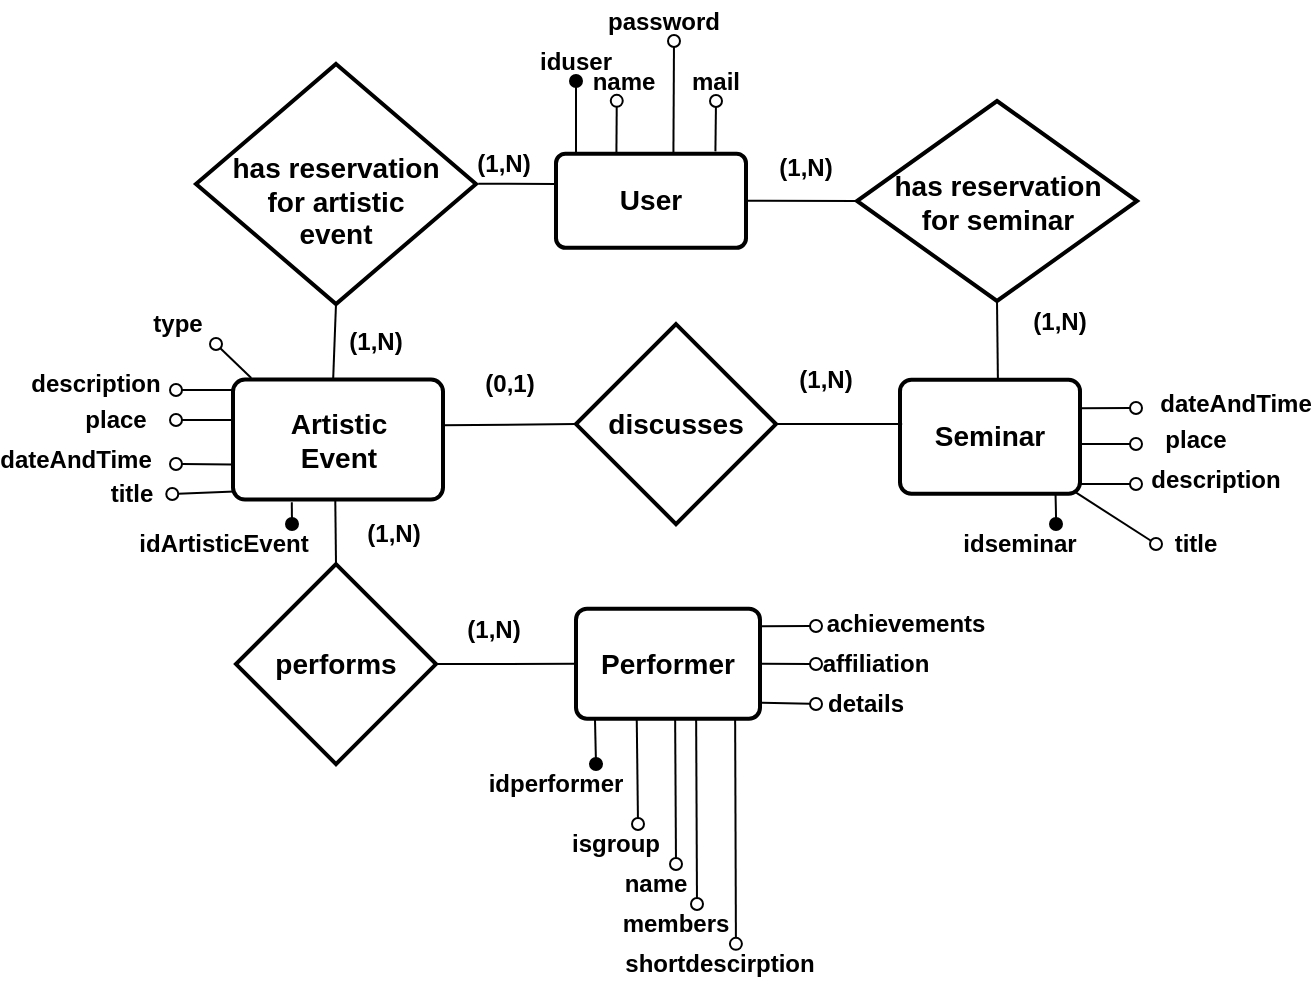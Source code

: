 <mxfile version="10.9.5" type="device"><diagram id="QF-k7yHRktK3dGeC0dcn" name="Page-1"><mxGraphModel dx="1233" dy="719" grid="1" gridSize="10" guides="1" tooltips="1" connect="1" arrows="1" fold="1" page="1" pageScale="1" pageWidth="827" pageHeight="1169" math="0" shadow="0"><root><mxCell id="0"/><mxCell id="1" parent="0"/><mxCell id="Fk_Cj8yxdvvLpKUwEh8Q-3" value="&lt;b&gt;Artistic&lt;br&gt;Event&lt;/b&gt;" style="strokeWidth=2;rounded=1;arcSize=10;whiteSpace=wrap;html=1;align=center;fontSize=14;" vertex="1" parent="1"><mxGeometry x="188.5" y="477.798" width="105" height="60" as="geometry"/></mxCell><mxCell id="Fk_Cj8yxdvvLpKUwEh8Q-4" value="&lt;b&gt;Seminar&lt;br&gt;&lt;/b&gt;" style="strokeWidth=2;rounded=1;arcSize=10;whiteSpace=wrap;html=1;align=center;fontSize=14;" vertex="1" parent="1"><mxGeometry x="522" y="477.866" width="90" height="57" as="geometry"/></mxCell><mxCell id="Fk_Cj8yxdvvLpKUwEh8Q-5" value="&lt;b&gt;Performer&lt;br&gt;&lt;/b&gt;" style="strokeWidth=2;rounded=1;arcSize=10;whiteSpace=wrap;html=1;align=center;fontSize=14;" vertex="1" parent="1"><mxGeometry x="360" y="592.366" width="92" height="55" as="geometry"/></mxCell><mxCell id="Fk_Cj8yxdvvLpKUwEh8Q-8" value="&lt;b&gt;User&lt;br&gt;&lt;/b&gt;" style="strokeWidth=2;rounded=1;arcSize=10;whiteSpace=wrap;html=1;align=center;fontSize=14;" vertex="1" parent="1"><mxGeometry x="350" y="364.866" width="95" height="47" as="geometry"/></mxCell><mxCell id="Fk_Cj8yxdvvLpKUwEh8Q-9" value="&lt;b&gt;performs&lt;br&gt;&lt;/b&gt;" style="shape=rhombus;strokeWidth=2;fontSize=17;perimeter=rhombusPerimeter;whiteSpace=wrap;html=1;align=center;fontSize=14;" vertex="1" parent="1"><mxGeometry x="190" y="570.037" width="100" height="100" as="geometry"/></mxCell><mxCell id="Fk_Cj8yxdvvLpKUwEh8Q-10" value="&lt;b&gt;&lt;br&gt;has reservation&lt;br&gt;for artistic&lt;br&gt;event&lt;br&gt;&lt;/b&gt;" style="shape=rhombus;strokeWidth=2;fontSize=17;perimeter=rhombusPerimeter;whiteSpace=wrap;html=1;align=center;fontSize=14;" vertex="1" parent="1"><mxGeometry x="170" y="320" width="140" height="120" as="geometry"/></mxCell><mxCell id="Fk_Cj8yxdvvLpKUwEh8Q-12" value="&lt;b&gt;has reservation&lt;br&gt;for seminar&lt;br&gt;&lt;/b&gt;" style="shape=rhombus;strokeWidth=2;fontSize=17;perimeter=rhombusPerimeter;whiteSpace=wrap;html=1;align=center;fontSize=14;" vertex="1" parent="1"><mxGeometry x="500.5" y="338.5" width="140" height="100" as="geometry"/></mxCell><mxCell id="Fk_Cj8yxdvvLpKUwEh8Q-14" value="" style="endArrow=none;html=1;exitX=0.188;exitY=0.989;exitDx=0;exitDy=0;exitPerimeter=0;entryX=-0.002;entryY=0.322;entryDx=0;entryDy=0;entryPerimeter=0;" edge="1" parent="1" source="Fk_Cj8yxdvvLpKUwEh8Q-91" target="Fk_Cj8yxdvvLpKUwEh8Q-8"><mxGeometry width="50" height="50" relative="1" as="geometry"><mxPoint x="278.529" y="388.265" as="sourcePoint"/><mxPoint x="350" y="382" as="targetPoint"/></mxGeometry></mxCell><mxCell id="Fk_Cj8yxdvvLpKUwEh8Q-15" value="" style="endArrow=none;html=1;exitX=1;exitY=0.5;exitDx=0;exitDy=0;" edge="1" parent="1" source="Fk_Cj8yxdvvLpKUwEh8Q-8"><mxGeometry width="50" height="50" relative="1" as="geometry"><mxPoint x="450" y="398.5" as="sourcePoint"/><mxPoint x="500" y="388.5" as="targetPoint"/></mxGeometry></mxCell><mxCell id="Fk_Cj8yxdvvLpKUwEh8Q-17" value="" style="endArrow=none;html=1;entryX=0.5;entryY=1;entryDx=0;entryDy=0;exitX=0.477;exitY=-0.005;exitDx=0;exitDy=0;exitPerimeter=0;" edge="1" parent="1" source="Fk_Cj8yxdvvLpKUwEh8Q-3" target="Fk_Cj8yxdvvLpKUwEh8Q-10"><mxGeometry width="50" height="50" relative="1" as="geometry"><mxPoint x="239" y="470" as="sourcePoint"/><mxPoint x="290" y="440" as="targetPoint"/></mxGeometry></mxCell><mxCell id="Fk_Cj8yxdvvLpKUwEh8Q-18" value="" style="endArrow=none;html=1;entryX=0.544;entryY=0.011;entryDx=0;entryDy=0;entryPerimeter=0;exitX=0.5;exitY=1;exitDx=0;exitDy=0;" edge="1" parent="1" source="Fk_Cj8yxdvvLpKUwEh8Q-12" target="Fk_Cj8yxdvvLpKUwEh8Q-4"><mxGeometry width="50" height="50" relative="1" as="geometry"><mxPoint x="567" y="439" as="sourcePoint"/><mxPoint x="567" y="470" as="targetPoint"/></mxGeometry></mxCell><mxCell id="Fk_Cj8yxdvvLpKUwEh8Q-19" value="" style="endArrow=none;html=1;exitX=0.5;exitY=0;exitDx=0;exitDy=0;entryX=0.487;entryY=0.992;entryDx=0;entryDy=0;entryPerimeter=0;" edge="1" parent="1" source="Fk_Cj8yxdvvLpKUwEh8Q-9" target="Fk_Cj8yxdvvLpKUwEh8Q-3"><mxGeometry width="50" height="50" relative="1" as="geometry"><mxPoint x="180" y="660" as="sourcePoint"/><mxPoint x="241" y="538" as="targetPoint"/></mxGeometry></mxCell><mxCell id="Fk_Cj8yxdvvLpKUwEh8Q-22" value="" style="endArrow=none;html=1;exitX=1;exitY=0.5;exitDx=0;exitDy=0;entryX=0;entryY=0.5;entryDx=0;entryDy=0;" edge="1" parent="1" source="Fk_Cj8yxdvvLpKUwEh8Q-9" target="Fk_Cj8yxdvvLpKUwEh8Q-5"><mxGeometry width="50" height="50" relative="1" as="geometry"><mxPoint x="320" y="690" as="sourcePoint"/><mxPoint x="370" y="640" as="targetPoint"/></mxGeometry></mxCell><mxCell id="Fk_Cj8yxdvvLpKUwEh8Q-24" value="" style="endArrow=oval;html=1;endFill=1;" edge="1" parent="1"><mxGeometry width="50" height="50" relative="1" as="geometry"><mxPoint x="360" y="364.5" as="sourcePoint"/><mxPoint x="360" y="328.5" as="targetPoint"/></mxGeometry></mxCell><mxCell id="Fk_Cj8yxdvvLpKUwEh8Q-26" value="iduser" style="text;html=1;strokeColor=none;fillColor=none;align=center;verticalAlign=middle;whiteSpace=wrap;rounded=0;fontStyle=1" vertex="1" parent="1"><mxGeometry x="340" y="308.5" width="40" height="20" as="geometry"/></mxCell><mxCell id="Fk_Cj8yxdvvLpKUwEh8Q-27" value="" style="endArrow=oval;html=1;endFill=0;entryX=0.422;entryY=0.996;entryDx=0;entryDy=0;entryPerimeter=0;exitX=0.318;exitY=-0.004;exitDx=0;exitDy=0;exitPerimeter=0;" edge="1" parent="1" source="Fk_Cj8yxdvvLpKUwEh8Q-8" target="Fk_Cj8yxdvvLpKUwEh8Q-28"><mxGeometry width="50" height="50" relative="1" as="geometry"><mxPoint x="389" y="365" as="sourcePoint"/><mxPoint x="389" y="348.5" as="targetPoint"/></mxGeometry></mxCell><mxCell id="Fk_Cj8yxdvvLpKUwEh8Q-28" value="name" style="text;html=1;strokeColor=none;fillColor=none;align=center;verticalAlign=middle;whiteSpace=wrap;rounded=0;fontStyle=1" vertex="1" parent="1"><mxGeometry x="363.5" y="318.5" width="40" height="20" as="geometry"/></mxCell><mxCell id="Fk_Cj8yxdvvLpKUwEh8Q-29" value="" style="endArrow=oval;html=1;endFill=0;exitX=0.618;exitY=-0.003;exitDx=0;exitDy=0;exitPerimeter=0;" edge="1" parent="1" source="Fk_Cj8yxdvvLpKUwEh8Q-8"><mxGeometry width="50" height="50" relative="1" as="geometry"><mxPoint x="390.333" y="374.833" as="sourcePoint"/><mxPoint x="409" y="308.5" as="targetPoint"/></mxGeometry></mxCell><mxCell id="Fk_Cj8yxdvvLpKUwEh8Q-30" value="password" style="text;html=1;strokeColor=none;fillColor=none;align=center;verticalAlign=middle;whiteSpace=wrap;rounded=0;fontStyle=1" vertex="1" parent="1"><mxGeometry x="383.5" y="288.5" width="40" height="20" as="geometry"/></mxCell><mxCell id="Fk_Cj8yxdvvLpKUwEh8Q-33" value="" style="endArrow=oval;html=1;endFill=0;exitX=0.839;exitY=-0.025;exitDx=0;exitDy=0;exitPerimeter=0;" edge="1" parent="1" source="Fk_Cj8yxdvvLpKUwEh8Q-8"><mxGeometry width="50" height="50" relative="1" as="geometry"><mxPoint x="430" y="358.5" as="sourcePoint"/><mxPoint x="430" y="338.5" as="targetPoint"/></mxGeometry></mxCell><mxCell id="Fk_Cj8yxdvvLpKUwEh8Q-34" value="mail" style="text;html=1;strokeColor=none;fillColor=none;align=center;verticalAlign=middle;whiteSpace=wrap;rounded=0;fontStyle=1" vertex="1" parent="1"><mxGeometry x="410" y="318.5" width="40" height="20" as="geometry"/></mxCell><mxCell id="Fk_Cj8yxdvvLpKUwEh8Q-35" value="&lt;b&gt;discusses&lt;br&gt;&lt;/b&gt;" style="shape=rhombus;strokeWidth=2;fontSize=17;perimeter=rhombusPerimeter;whiteSpace=wrap;html=1;align=center;fontSize=14;" vertex="1" parent="1"><mxGeometry x="360" y="450.037" width="100" height="100" as="geometry"/></mxCell><mxCell id="Fk_Cj8yxdvvLpKUwEh8Q-36" value="" style="endArrow=none;html=1;exitX=0.991;exitY=0.381;exitDx=0;exitDy=0;exitPerimeter=0;" edge="1" parent="1" source="Fk_Cj8yxdvvLpKUwEh8Q-3"><mxGeometry width="50" height="50" relative="1" as="geometry"><mxPoint x="320" y="560" as="sourcePoint"/><mxPoint x="360" y="500" as="targetPoint"/></mxGeometry></mxCell><mxCell id="Fk_Cj8yxdvvLpKUwEh8Q-37" value="" style="endArrow=none;html=1;exitX=1;exitY=0.5;exitDx=0;exitDy=0;entryX=0.012;entryY=0.388;entryDx=0;entryDy=0;entryPerimeter=0;" edge="1" parent="1" source="Fk_Cj8yxdvvLpKUwEh8Q-35" target="Fk_Cj8yxdvvLpKUwEh8Q-4"><mxGeometry width="50" height="50" relative="1" as="geometry"><mxPoint x="460.167" y="500.667" as="sourcePoint"/><mxPoint x="520" y="500" as="targetPoint"/></mxGeometry></mxCell><mxCell id="Fk_Cj8yxdvvLpKUwEh8Q-38" value="" style="endArrow=oval;html=1;endFill=1;exitX=0.103;exitY=0.99;exitDx=0;exitDy=0;exitPerimeter=0;" edge="1" parent="1" source="Fk_Cj8yxdvvLpKUwEh8Q-5"><mxGeometry width="50" height="50" relative="1" as="geometry"><mxPoint x="380" y="696.478" as="sourcePoint"/><mxPoint x="370" y="670" as="targetPoint"/><Array as="points"><mxPoint x="370" y="647"/></Array></mxGeometry></mxCell><mxCell id="Fk_Cj8yxdvvLpKUwEh8Q-39" value="idperformer" style="text;html=1;strokeColor=none;fillColor=none;align=center;verticalAlign=middle;whiteSpace=wrap;rounded=0;fontStyle=1" vertex="1" parent="1"><mxGeometry x="330" y="670" width="40" height="20" as="geometry"/></mxCell><mxCell id="Fk_Cj8yxdvvLpKUwEh8Q-40" value="" style="endArrow=oval;html=1;endFill=0;exitX=0.33;exitY=0.985;exitDx=0;exitDy=0;exitPerimeter=0;" edge="1" parent="1" source="Fk_Cj8yxdvvLpKUwEh8Q-5"><mxGeometry width="50" height="50" relative="1" as="geometry"><mxPoint x="391" y="650" as="sourcePoint"/><mxPoint x="391" y="700" as="targetPoint"/></mxGeometry></mxCell><mxCell id="Fk_Cj8yxdvvLpKUwEh8Q-41" value="isgroup" style="text;html=1;strokeColor=none;fillColor=none;align=center;verticalAlign=middle;whiteSpace=wrap;rounded=0;fontStyle=1" vertex="1" parent="1"><mxGeometry x="360" y="700" width="40" height="20" as="geometry"/></mxCell><mxCell id="Fk_Cj8yxdvvLpKUwEh8Q-42" value="" style="endArrow=oval;html=1;endFill=0;exitX=0.33;exitY=0.985;exitDx=0;exitDy=0;exitPerimeter=0;" edge="1" parent="1"><mxGeometry width="50" height="50" relative="1" as="geometry"><mxPoint x="409.571" y="647.214" as="sourcePoint"/><mxPoint x="410" y="720" as="targetPoint"/></mxGeometry></mxCell><mxCell id="Fk_Cj8yxdvvLpKUwEh8Q-43" value="name" style="text;html=1;strokeColor=none;fillColor=none;align=center;verticalAlign=middle;whiteSpace=wrap;rounded=0;fontStyle=1" vertex="1" parent="1"><mxGeometry x="380" y="720" width="40" height="20" as="geometry"/></mxCell><mxCell id="Fk_Cj8yxdvvLpKUwEh8Q-45" value="" style="endArrow=oval;html=1;endFill=0;exitX=0.33;exitY=0.985;exitDx=0;exitDy=0;exitPerimeter=0;" edge="1" parent="1"><mxGeometry width="50" height="50" relative="1" as="geometry"><mxPoint x="420.071" y="647.214" as="sourcePoint"/><mxPoint x="420.5" y="740" as="targetPoint"/></mxGeometry></mxCell><mxCell id="Fk_Cj8yxdvvLpKUwEh8Q-46" value="members" style="text;html=1;strokeColor=none;fillColor=none;align=center;verticalAlign=middle;whiteSpace=wrap;rounded=0;fontStyle=1" vertex="1" parent="1"><mxGeometry x="390" y="740" width="40" height="20" as="geometry"/></mxCell><mxCell id="Fk_Cj8yxdvvLpKUwEh8Q-47" value="" style="endArrow=oval;html=1;endFill=0;exitX=0.33;exitY=0.985;exitDx=0;exitDy=0;exitPerimeter=0;entryX=0.699;entryY=-0.004;entryDx=0;entryDy=0;entryPerimeter=0;" edge="1" parent="1" target="Fk_Cj8yxdvvLpKUwEh8Q-48"><mxGeometry width="50" height="50" relative="1" as="geometry"><mxPoint x="439.571" y="647.214" as="sourcePoint"/><mxPoint x="441" y="670" as="targetPoint"/></mxGeometry></mxCell><mxCell id="Fk_Cj8yxdvvLpKUwEh8Q-48" value="shortdescirption" style="text;html=1;strokeColor=none;fillColor=none;align=center;verticalAlign=middle;whiteSpace=wrap;rounded=0;fontStyle=1" vertex="1" parent="1"><mxGeometry x="412" y="760" width="40" height="20" as="geometry"/></mxCell><mxCell id="Fk_Cj8yxdvvLpKUwEh8Q-49" value="" style="endArrow=oval;html=1;endFill=0;exitX=0.998;exitY=0.854;exitDx=0;exitDy=0;exitPerimeter=0;" edge="1" parent="1" source="Fk_Cj8yxdvvLpKUwEh8Q-5"><mxGeometry width="50" height="50" relative="1" as="geometry"><mxPoint x="400.571" y="656.714" as="sourcePoint"/><mxPoint x="480" y="640" as="targetPoint"/></mxGeometry></mxCell><mxCell id="Fk_Cj8yxdvvLpKUwEh8Q-50" value="details" style="text;html=1;strokeColor=none;fillColor=none;align=center;verticalAlign=middle;whiteSpace=wrap;rounded=0;fontStyle=1" vertex="1" parent="1"><mxGeometry x="485" y="630" width="40" height="20" as="geometry"/></mxCell><mxCell id="Fk_Cj8yxdvvLpKUwEh8Q-51" value="" style="endArrow=oval;html=1;endFill=0;exitX=1;exitY=0.5;exitDx=0;exitDy=0;" edge="1" parent="1" source="Fk_Cj8yxdvvLpKUwEh8Q-5"><mxGeometry width="50" height="50" relative="1" as="geometry"><mxPoint x="462" y="643.381" as="sourcePoint"/><mxPoint x="480" y="620" as="targetPoint"/></mxGeometry></mxCell><mxCell id="Fk_Cj8yxdvvLpKUwEh8Q-52" value="affiliation" style="text;html=1;strokeColor=none;fillColor=none;align=center;verticalAlign=middle;whiteSpace=wrap;rounded=0;fontStyle=1" vertex="1" parent="1"><mxGeometry x="490" y="610" width="40" height="20" as="geometry"/></mxCell><mxCell id="Fk_Cj8yxdvvLpKUwEh8Q-55" value="" style="endArrow=oval;html=1;endFill=0;exitX=0.998;exitY=0.159;exitDx=0;exitDy=0;exitPerimeter=0;" edge="1" parent="1" source="Fk_Cj8yxdvvLpKUwEh8Q-5"><mxGeometry width="50" height="50" relative="1" as="geometry"><mxPoint x="462" y="630.048" as="sourcePoint"/><mxPoint x="480" y="601" as="targetPoint"/></mxGeometry></mxCell><mxCell id="Fk_Cj8yxdvvLpKUwEh8Q-56" value="achievements" style="text;html=1;strokeColor=none;fillColor=none;align=center;verticalAlign=middle;whiteSpace=wrap;rounded=0;fontStyle=1" vertex="1" parent="1"><mxGeometry x="505" y="590" width="40" height="20" as="geometry"/></mxCell><mxCell id="Fk_Cj8yxdvvLpKUwEh8Q-59" value="" style="endArrow=oval;html=1;endFill=1;exitX=0.864;exitY=1.001;exitDx=0;exitDy=0;exitPerimeter=0;" edge="1" parent="1" source="Fk_Cj8yxdvvLpKUwEh8Q-4"><mxGeometry width="50" height="50" relative="1" as="geometry"><mxPoint x="600" y="540" as="sourcePoint"/><mxPoint x="600" y="550" as="targetPoint"/><Array as="points"><mxPoint x="600" y="545"/></Array></mxGeometry></mxCell><mxCell id="Fk_Cj8yxdvvLpKUwEh8Q-61" value="idseminar" style="text;html=1;strokeColor=none;fillColor=none;align=center;verticalAlign=middle;whiteSpace=wrap;rounded=0;fontStyle=1" vertex="1" parent="1"><mxGeometry x="562" y="550" width="40" height="20" as="geometry"/></mxCell><mxCell id="Fk_Cj8yxdvvLpKUwEh8Q-62" value="" style="endArrow=oval;html=1;endFill=0;" edge="1" parent="1"><mxGeometry width="50" height="50" relative="1" as="geometry"><mxPoint x="612" y="530" as="sourcePoint"/><mxPoint x="640.0" y="530" as="targetPoint"/></mxGeometry></mxCell><mxCell id="Fk_Cj8yxdvvLpKUwEh8Q-63" value="description" style="text;html=1;strokeColor=none;fillColor=none;align=center;verticalAlign=middle;whiteSpace=wrap;rounded=0;fontStyle=1" vertex="1" parent="1"><mxGeometry x="660" y="518" width="40" height="20" as="geometry"/></mxCell><mxCell id="Fk_Cj8yxdvvLpKUwEh8Q-64" value="" style="endArrow=oval;html=1;endFill=0;" edge="1" parent="1"><mxGeometry width="50" height="50" relative="1" as="geometry"><mxPoint x="612.0" y="510" as="sourcePoint"/><mxPoint x="640" y="510" as="targetPoint"/></mxGeometry></mxCell><mxCell id="Fk_Cj8yxdvvLpKUwEh8Q-65" value="place" style="text;html=1;strokeColor=none;fillColor=none;align=center;verticalAlign=middle;whiteSpace=wrap;rounded=0;fontStyle=1" vertex="1" parent="1"><mxGeometry x="650" y="498" width="40" height="20" as="geometry"/></mxCell><mxCell id="Fk_Cj8yxdvvLpKUwEh8Q-66" value="" style="endArrow=oval;html=1;endFill=0;exitX=1;exitY=0.25;exitDx=0;exitDy=0;" edge="1" parent="1" source="Fk_Cj8yxdvvLpKUwEh8Q-4"><mxGeometry width="50" height="50" relative="1" as="geometry"><mxPoint x="622.0" y="520" as="sourcePoint"/><mxPoint x="640" y="492" as="targetPoint"/></mxGeometry></mxCell><mxCell id="Fk_Cj8yxdvvLpKUwEh8Q-67" value="dateAndTime" style="text;html=1;strokeColor=none;fillColor=none;align=center;verticalAlign=middle;whiteSpace=wrap;rounded=0;fontStyle=1" vertex="1" parent="1"><mxGeometry x="670" y="480" width="40" height="20" as="geometry"/></mxCell><mxCell id="Fk_Cj8yxdvvLpKUwEh8Q-68" value="" style="endArrow=oval;html=1;endFill=0;exitX=0.968;exitY=0.98;exitDx=0;exitDy=0;exitPerimeter=0;" edge="1" parent="1" source="Fk_Cj8yxdvvLpKUwEh8Q-4"><mxGeometry width="50" height="50" relative="1" as="geometry"><mxPoint x="622" y="540" as="sourcePoint"/><mxPoint x="650" y="560" as="targetPoint"/></mxGeometry></mxCell><mxCell id="Fk_Cj8yxdvvLpKUwEh8Q-69" value="title" style="text;html=1;strokeColor=none;fillColor=none;align=center;verticalAlign=middle;whiteSpace=wrap;rounded=0;fontStyle=1" vertex="1" parent="1"><mxGeometry x="650" y="550" width="40" height="20" as="geometry"/></mxCell><mxCell id="Fk_Cj8yxdvvLpKUwEh8Q-70" value="" style="endArrow=oval;html=1;endFill=1;exitX=0.28;exitY=1.022;exitDx=0;exitDy=0;exitPerimeter=0;" edge="1" parent="1" source="Fk_Cj8yxdvvLpKUwEh8Q-3"><mxGeometry width="50" height="50" relative="1" as="geometry"><mxPoint x="-2.26" y="544.8" as="sourcePoint"/><mxPoint x="218" y="550" as="targetPoint"/><Array as="points"/></mxGeometry></mxCell><mxCell id="Fk_Cj8yxdvvLpKUwEh8Q-71" value="idArtisticEvent" style="text;html=1;strokeColor=none;fillColor=none;align=center;verticalAlign=middle;whiteSpace=wrap;rounded=0;fontStyle=1" vertex="1" parent="1"><mxGeometry x="163.64" y="550" width="40" height="20" as="geometry"/></mxCell><mxCell id="Fk_Cj8yxdvvLpKUwEh8Q-72" value="" style="endArrow=oval;html=1;endFill=0;exitX=-0.001;exitY=0.086;exitDx=0;exitDy=0;exitPerimeter=0;" edge="1" parent="1" source="Fk_Cj8yxdvvLpKUwEh8Q-3"><mxGeometry width="50" height="50" relative="1" as="geometry"><mxPoint x="10.14" y="540" as="sourcePoint"/><mxPoint x="160" y="483" as="targetPoint"/></mxGeometry></mxCell><mxCell id="Fk_Cj8yxdvvLpKUwEh8Q-73" value="description" style="text;html=1;strokeColor=none;fillColor=none;align=center;verticalAlign=middle;whiteSpace=wrap;rounded=0;fontStyle=1" vertex="1" parent="1"><mxGeometry x="100.14" y="470" width="40" height="20" as="geometry"/></mxCell><mxCell id="Fk_Cj8yxdvvLpKUwEh8Q-74" value="" style="endArrow=oval;html=1;endFill=0;" edge="1" parent="1"><mxGeometry width="50" height="50" relative="1" as="geometry"><mxPoint x="188" y="498" as="sourcePoint"/><mxPoint x="160" y="498" as="targetPoint"/></mxGeometry></mxCell><mxCell id="Fk_Cj8yxdvvLpKUwEh8Q-75" value="place" style="text;html=1;strokeColor=none;fillColor=none;align=center;verticalAlign=middle;whiteSpace=wrap;rounded=0;fontStyle=1" vertex="1" parent="1"><mxGeometry x="110.14" y="488" width="40" height="20" as="geometry"/></mxCell><mxCell id="Fk_Cj8yxdvvLpKUwEh8Q-76" value="" style="endArrow=oval;html=1;endFill=0;exitX=-0.006;exitY=0.707;exitDx=0;exitDy=0;exitPerimeter=0;" edge="1" parent="1" source="Fk_Cj8yxdvvLpKUwEh8Q-3"><mxGeometry width="50" height="50" relative="1" as="geometry"><mxPoint x="10.14" y="502" as="sourcePoint"/><mxPoint x="160" y="520" as="targetPoint"/></mxGeometry></mxCell><mxCell id="Fk_Cj8yxdvvLpKUwEh8Q-77" value="dateAndTime" style="text;html=1;strokeColor=none;fillColor=none;align=center;verticalAlign=middle;whiteSpace=wrap;rounded=0;fontStyle=1" vertex="1" parent="1"><mxGeometry x="90.14" y="508" width="40" height="20" as="geometry"/></mxCell><mxCell id="Fk_Cj8yxdvvLpKUwEh8Q-78" value="" style="endArrow=oval;html=1;endFill=0;exitX=0.008;exitY=0.932;exitDx=0;exitDy=0;exitPerimeter=0;entryX=1;entryY=0.5;entryDx=0;entryDy=0;" edge="1" parent="1" source="Fk_Cj8yxdvvLpKUwEh8Q-3" target="Fk_Cj8yxdvvLpKUwEh8Q-79"><mxGeometry width="50" height="50" relative="1" as="geometry"><mxPoint x="7.34" y="543.6" as="sourcePoint"/><mxPoint x="160" y="540" as="targetPoint"/></mxGeometry></mxCell><mxCell id="Fk_Cj8yxdvvLpKUwEh8Q-79" value="title" style="text;html=1;strokeColor=none;fillColor=none;align=center;verticalAlign=middle;whiteSpace=wrap;rounded=0;fontStyle=1" vertex="1" parent="1"><mxGeometry x="118.14" y="525" width="40" height="20" as="geometry"/></mxCell><mxCell id="Fk_Cj8yxdvvLpKUwEh8Q-83" value="" style="endArrow=oval;html=1;endFill=0;exitX=0.087;exitY=-0.014;exitDx=0;exitDy=0;exitPerimeter=0;" edge="1" parent="1" source="Fk_Cj8yxdvvLpKUwEh8Q-3"><mxGeometry width="50" height="50" relative="1" as="geometry"><mxPoint x="198.4" y="492.8" as="sourcePoint"/><mxPoint x="180" y="460" as="targetPoint"/></mxGeometry></mxCell><mxCell id="Fk_Cj8yxdvvLpKUwEh8Q-84" value="type" style="text;html=1;strokeColor=none;fillColor=none;align=center;verticalAlign=middle;whiteSpace=wrap;rounded=0;fontStyle=1" vertex="1" parent="1"><mxGeometry x="141.14" y="440" width="40" height="20" as="geometry"/></mxCell><mxCell id="Fk_Cj8yxdvvLpKUwEh8Q-87" value="(1,N)" style="text;html=1;strokeColor=none;fillColor=none;align=center;verticalAlign=middle;whiteSpace=wrap;rounded=0;fontStyle=1" vertex="1" parent="1"><mxGeometry x="248.64" y="545" width="40" height="20" as="geometry"/></mxCell><mxCell id="Fk_Cj8yxdvvLpKUwEh8Q-88" value="(1,N)" style="text;html=1;strokeColor=none;fillColor=none;align=center;verticalAlign=middle;whiteSpace=wrap;rounded=0;fontStyle=1" vertex="1" parent="1"><mxGeometry x="298.64" y="592.5" width="40" height="20" as="geometry"/></mxCell><mxCell id="Fk_Cj8yxdvvLpKUwEh8Q-89" value="(0,1)" style="text;html=1;strokeColor=none;fillColor=none;align=center;verticalAlign=middle;whiteSpace=wrap;rounded=0;fontStyle=1" vertex="1" parent="1"><mxGeometry x="306.64" y="470" width="40" height="20" as="geometry"/></mxCell><mxCell id="Fk_Cj8yxdvvLpKUwEh8Q-90" value="(1,N)" style="text;html=1;strokeColor=none;fillColor=none;align=center;verticalAlign=middle;whiteSpace=wrap;rounded=0;fontStyle=1" vertex="1" parent="1"><mxGeometry x="465.14" y="468" width="40" height="20" as="geometry"/></mxCell><mxCell id="Fk_Cj8yxdvvLpKUwEh8Q-91" value="(1,N)" style="text;html=1;strokeColor=none;fillColor=none;align=center;verticalAlign=middle;whiteSpace=wrap;rounded=0;fontStyle=1" vertex="1" parent="1"><mxGeometry x="303.64" y="360.083" width="40" height="20" as="geometry"/></mxCell><mxCell id="Fk_Cj8yxdvvLpKUwEh8Q-92" value="(1,N)" style="text;html=1;strokeColor=none;fillColor=none;align=center;verticalAlign=middle;whiteSpace=wrap;rounded=0;fontStyle=1" vertex="1" parent="1"><mxGeometry x="455.14" y="361.583" width="40" height="20" as="geometry"/></mxCell><mxCell id="Fk_Cj8yxdvvLpKUwEh8Q-96" value="(1,N)" style="text;html=1;strokeColor=none;fillColor=none;align=center;verticalAlign=middle;whiteSpace=wrap;rounded=0;fontStyle=1" vertex="1" parent="1"><mxGeometry x="240.14" y="449.083" width="40" height="20" as="geometry"/></mxCell><mxCell id="Fk_Cj8yxdvvLpKUwEh8Q-97" value="(1,N)" style="text;html=1;strokeColor=none;fillColor=none;align=center;verticalAlign=middle;whiteSpace=wrap;rounded=0;fontStyle=1" vertex="1" parent="1"><mxGeometry x="582.14" y="438.583" width="40" height="20" as="geometry"/></mxCell></root></mxGraphModel></diagram></mxfile>